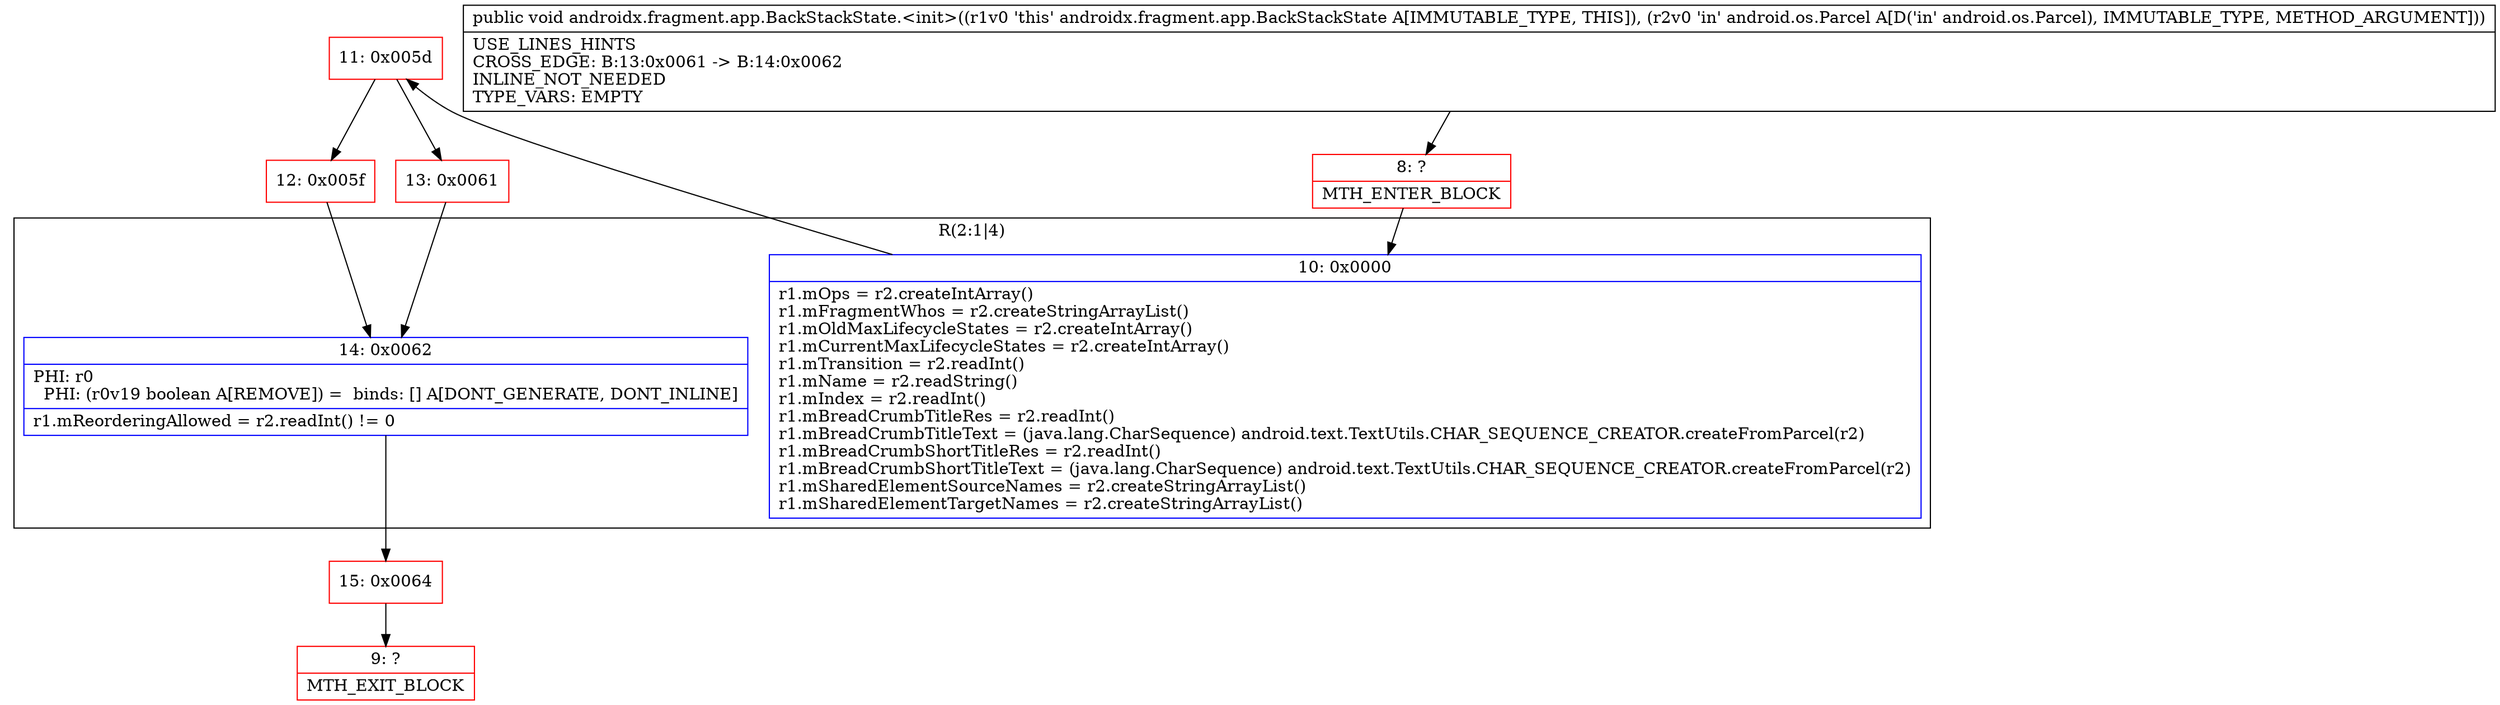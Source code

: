 digraph "CFG forandroidx.fragment.app.BackStackState.\<init\>(Landroid\/os\/Parcel;)V" {
subgraph cluster_Region_876439902 {
label = "R(2:1|4)";
node [shape=record,color=blue];
Node_10 [shape=record,label="{10\:\ 0x0000|r1.mOps = r2.createIntArray()\lr1.mFragmentWhos = r2.createStringArrayList()\lr1.mOldMaxLifecycleStates = r2.createIntArray()\lr1.mCurrentMaxLifecycleStates = r2.createIntArray()\lr1.mTransition = r2.readInt()\lr1.mName = r2.readString()\lr1.mIndex = r2.readInt()\lr1.mBreadCrumbTitleRes = r2.readInt()\lr1.mBreadCrumbTitleText = (java.lang.CharSequence) android.text.TextUtils.CHAR_SEQUENCE_CREATOR.createFromParcel(r2)\lr1.mBreadCrumbShortTitleRes = r2.readInt()\lr1.mBreadCrumbShortTitleText = (java.lang.CharSequence) android.text.TextUtils.CHAR_SEQUENCE_CREATOR.createFromParcel(r2)\lr1.mSharedElementSourceNames = r2.createStringArrayList()\lr1.mSharedElementTargetNames = r2.createStringArrayList()\l}"];
Node_14 [shape=record,label="{14\:\ 0x0062|PHI: r0 \l  PHI: (r0v19 boolean A[REMOVE]) =  binds: [] A[DONT_GENERATE, DONT_INLINE]\l|r1.mReorderingAllowed = r2.readInt() != 0\l}"];
}
Node_8 [shape=record,color=red,label="{8\:\ ?|MTH_ENTER_BLOCK\l}"];
Node_11 [shape=record,color=red,label="{11\:\ 0x005d}"];
Node_12 [shape=record,color=red,label="{12\:\ 0x005f}"];
Node_15 [shape=record,color=red,label="{15\:\ 0x0064}"];
Node_9 [shape=record,color=red,label="{9\:\ ?|MTH_EXIT_BLOCK\l}"];
Node_13 [shape=record,color=red,label="{13\:\ 0x0061}"];
MethodNode[shape=record,label="{public void androidx.fragment.app.BackStackState.\<init\>((r1v0 'this' androidx.fragment.app.BackStackState A[IMMUTABLE_TYPE, THIS]), (r2v0 'in' android.os.Parcel A[D('in' android.os.Parcel), IMMUTABLE_TYPE, METHOD_ARGUMENT]))  | USE_LINES_HINTS\lCROSS_EDGE: B:13:0x0061 \-\> B:14:0x0062\lINLINE_NOT_NEEDED\lTYPE_VARS: EMPTY\l}"];
MethodNode -> Node_8;Node_10 -> Node_11;
Node_14 -> Node_15;
Node_8 -> Node_10;
Node_11 -> Node_12;
Node_11 -> Node_13;
Node_12 -> Node_14;
Node_15 -> Node_9;
Node_13 -> Node_14;
}

